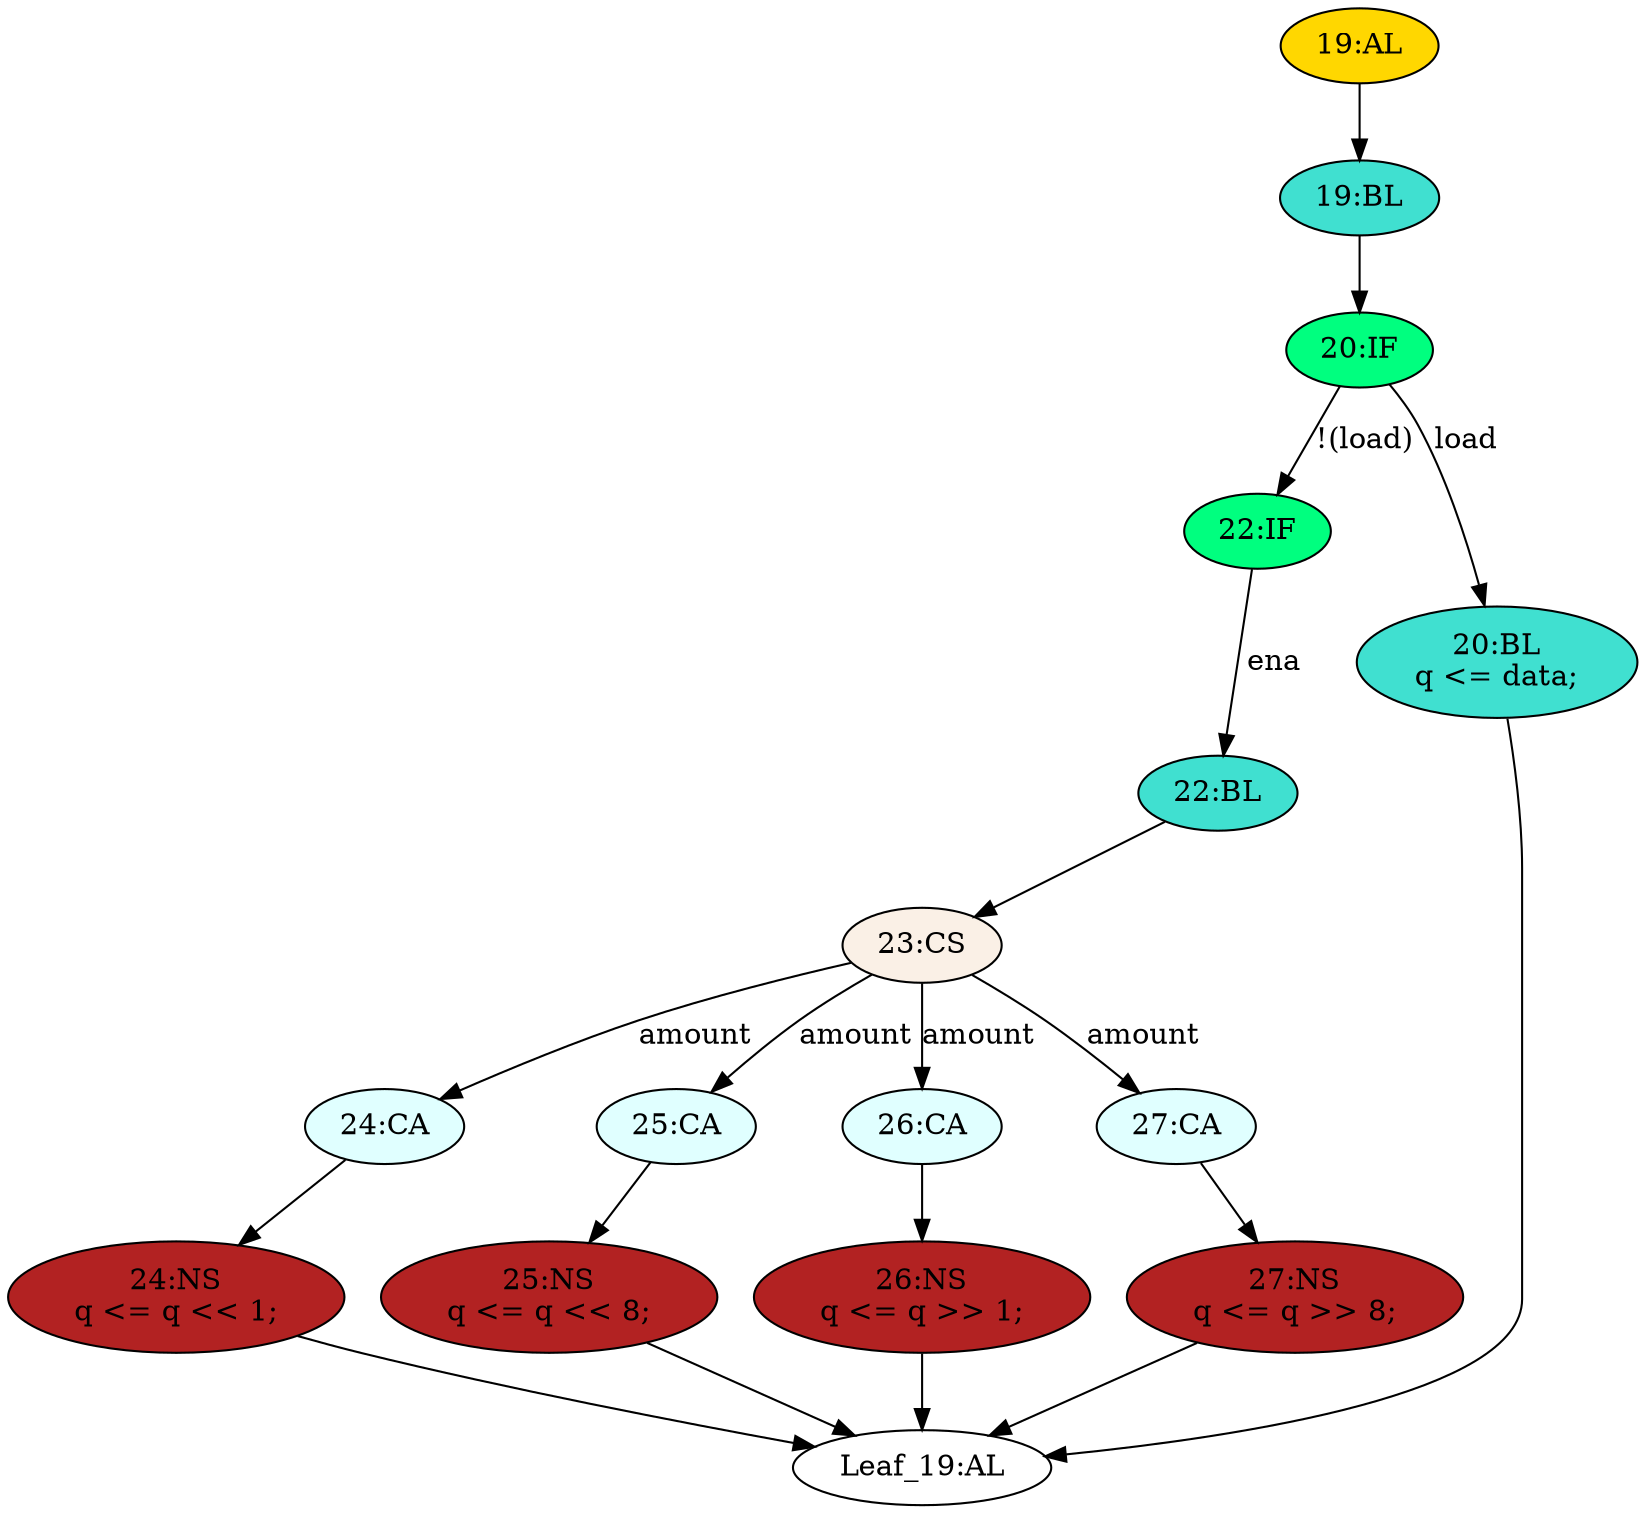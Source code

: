 strict digraph "" {
	node [label="\N"];
	"24:CA"	[ast="<pyverilog.vparser.ast.Case object at 0x7efcd00a3810>",
		fillcolor=lightcyan,
		label="24:CA",
		statements="[]",
		style=filled,
		typ=Case];
	"24:NS"	[ast="<pyverilog.vparser.ast.NonblockingSubstitution object at 0x7efcd00a3950>",
		fillcolor=firebrick,
		label="24:NS
q <= q << 1;",
		statements="[<pyverilog.vparser.ast.NonblockingSubstitution object at 0x7efcd00a3950>]",
		style=filled,
		typ=NonblockingSubstitution];
	"24:CA" -> "24:NS"	[cond="[]",
		lineno=None];
	"22:IF"	[ast="<pyverilog.vparser.ast.IfStatement object at 0x7efcd00a3b50>",
		fillcolor=springgreen,
		label="22:IF",
		statements="[]",
		style=filled,
		typ=IfStatement];
	"22:BL"	[ast="<pyverilog.vparser.ast.Block object at 0x7efcd00a3c10>",
		fillcolor=turquoise,
		label="22:BL",
		statements="[]",
		style=filled,
		typ=Block];
	"22:IF" -> "22:BL"	[cond="['ena']",
		label=ena,
		lineno=22];
	"19:BL"	[ast="<pyverilog.vparser.ast.Block object at 0x7efccf946510>",
		fillcolor=turquoise,
		label="19:BL",
		statements="[]",
		style=filled,
		typ=Block];
	"20:IF"	[ast="<pyverilog.vparser.ast.IfStatement object at 0x7efccf946550>",
		fillcolor=springgreen,
		label="20:IF",
		statements="[]",
		style=filled,
		typ=IfStatement];
	"19:BL" -> "20:IF"	[cond="[]",
		lineno=None];
	"20:BL"	[ast="<pyverilog.vparser.ast.Block object at 0x7efccf946590>",
		fillcolor=turquoise,
		label="20:BL
q <= data;",
		statements="[<pyverilog.vparser.ast.NonblockingSubstitution object at 0x7efccf9465d0>]",
		style=filled,
		typ=Block];
	"Leaf_19:AL"	[def_var="['q']",
		label="Leaf_19:AL"];
	"20:BL" -> "Leaf_19:AL"	[cond="[]",
		lineno=None];
	"23:CS"	[ast="<pyverilog.vparser.ast.CaseStatement object at 0x7efcd00a3c50>",
		fillcolor=linen,
		label="23:CS",
		statements="[]",
		style=filled,
		typ=CaseStatement];
	"22:BL" -> "23:CS"	[cond="[]",
		lineno=None];
	"25:CA"	[ast="<pyverilog.vparser.ast.Case object at 0x7efcd00a3d10>",
		fillcolor=lightcyan,
		label="25:CA",
		statements="[]",
		style=filled,
		typ=Case];
	"25:NS"	[ast="<pyverilog.vparser.ast.NonblockingSubstitution object at 0x7efcd00a3d90>",
		fillcolor=firebrick,
		label="25:NS
q <= q << 8;",
		statements="[<pyverilog.vparser.ast.NonblockingSubstitution object at 0x7efcd00a3d90>]",
		style=filled,
		typ=NonblockingSubstitution];
	"25:CA" -> "25:NS"	[cond="[]",
		lineno=None];
	"23:CS" -> "24:CA"	[cond="['amount']",
		label=amount,
		lineno=23];
	"23:CS" -> "25:CA"	[cond="['amount']",
		label=amount,
		lineno=23];
	"26:CA"	[ast="<pyverilog.vparser.ast.Case object at 0x7efcd00a3f50>",
		fillcolor=lightcyan,
		label="26:CA",
		statements="[]",
		style=filled,
		typ=Case];
	"23:CS" -> "26:CA"	[cond="['amount']",
		label=amount,
		lineno=23];
	"27:CA"	[ast="<pyverilog.vparser.ast.Case object at 0x7efccf946210>",
		fillcolor=lightcyan,
		label="27:CA",
		statements="[]",
		style=filled,
		typ=Case];
	"23:CS" -> "27:CA"	[cond="['amount']",
		label=amount,
		lineno=23];
	"19:AL"	[ast="<pyverilog.vparser.ast.Always object at 0x7efccf946850>",
		clk_sens=True,
		fillcolor=gold,
		label="19:AL",
		sens="['clk']",
		statements="[]",
		style=filled,
		typ=Always,
		use_var="['load', 'ena', 'amount', 'data', 'q']"];
	"19:AL" -> "19:BL"	[cond="[]",
		lineno=None];
	"20:IF" -> "22:IF"	[cond="['load']",
		label="!(load)",
		lineno=20];
	"20:IF" -> "20:BL"	[cond="['load']",
		label=load,
		lineno=20];
	"25:NS" -> "Leaf_19:AL"	[cond="[]",
		lineno=None];
	"26:NS"	[ast="<pyverilog.vparser.ast.NonblockingSubstitution object at 0x7efcd00a3fd0>",
		fillcolor=firebrick,
		label="26:NS
q <= q >> 1;",
		statements="[<pyverilog.vparser.ast.NonblockingSubstitution object at 0x7efcd00a3fd0>]",
		style=filled,
		typ=NonblockingSubstitution];
	"26:NS" -> "Leaf_19:AL"	[cond="[]",
		lineno=None];
	"26:CA" -> "26:NS"	[cond="[]",
		lineno=None];
	"24:NS" -> "Leaf_19:AL"	[cond="[]",
		lineno=None];
	"27:NS"	[ast="<pyverilog.vparser.ast.NonblockingSubstitution object at 0x7efccf946290>",
		fillcolor=firebrick,
		label="27:NS
q <= q >> 8;",
		statements="[<pyverilog.vparser.ast.NonblockingSubstitution object at 0x7efccf946290>]",
		style=filled,
		typ=NonblockingSubstitution];
	"27:NS" -> "Leaf_19:AL"	[cond="[]",
		lineno=None];
	"27:CA" -> "27:NS"	[cond="[]",
		lineno=None];
}
